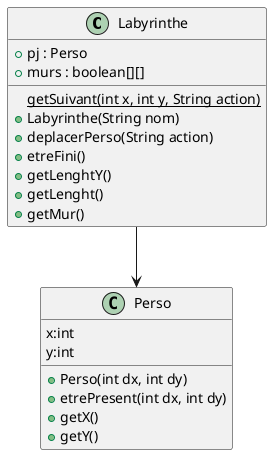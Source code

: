 @startuml
'''classes
class Labyrinthe{
  +pj : Perso
  +murs : boolean[][]
  {static}getSuivant(int x, int y, String action)
  +Labyrinthe(String nom)
  +deplacerPerso(String action)
  +etreFini()
  +getLenghtY()
  +getLenght()
  +getMur()
}

class Perso{
  x:int
  y:int
  +Perso(int dx, int dy)
  +etrePresent(int dx, int dy)
  +getX()
  +getY()
}

Labyrinthe --> Perso
@enduml